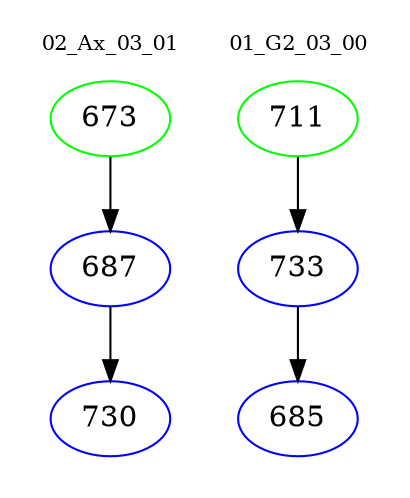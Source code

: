 digraph{
subgraph cluster_0 {
color = white
label = "02_Ax_03_01";
fontsize=10;
T0_673 [label="673", color="green"]
T0_673 -> T0_687 [color="black"]
T0_687 [label="687", color="blue"]
T0_687 -> T0_730 [color="black"]
T0_730 [label="730", color="blue"]
}
subgraph cluster_1 {
color = white
label = "01_G2_03_00";
fontsize=10;
T1_711 [label="711", color="green"]
T1_711 -> T1_733 [color="black"]
T1_733 [label="733", color="blue"]
T1_733 -> T1_685 [color="black"]
T1_685 [label="685", color="blue"]
}
}
